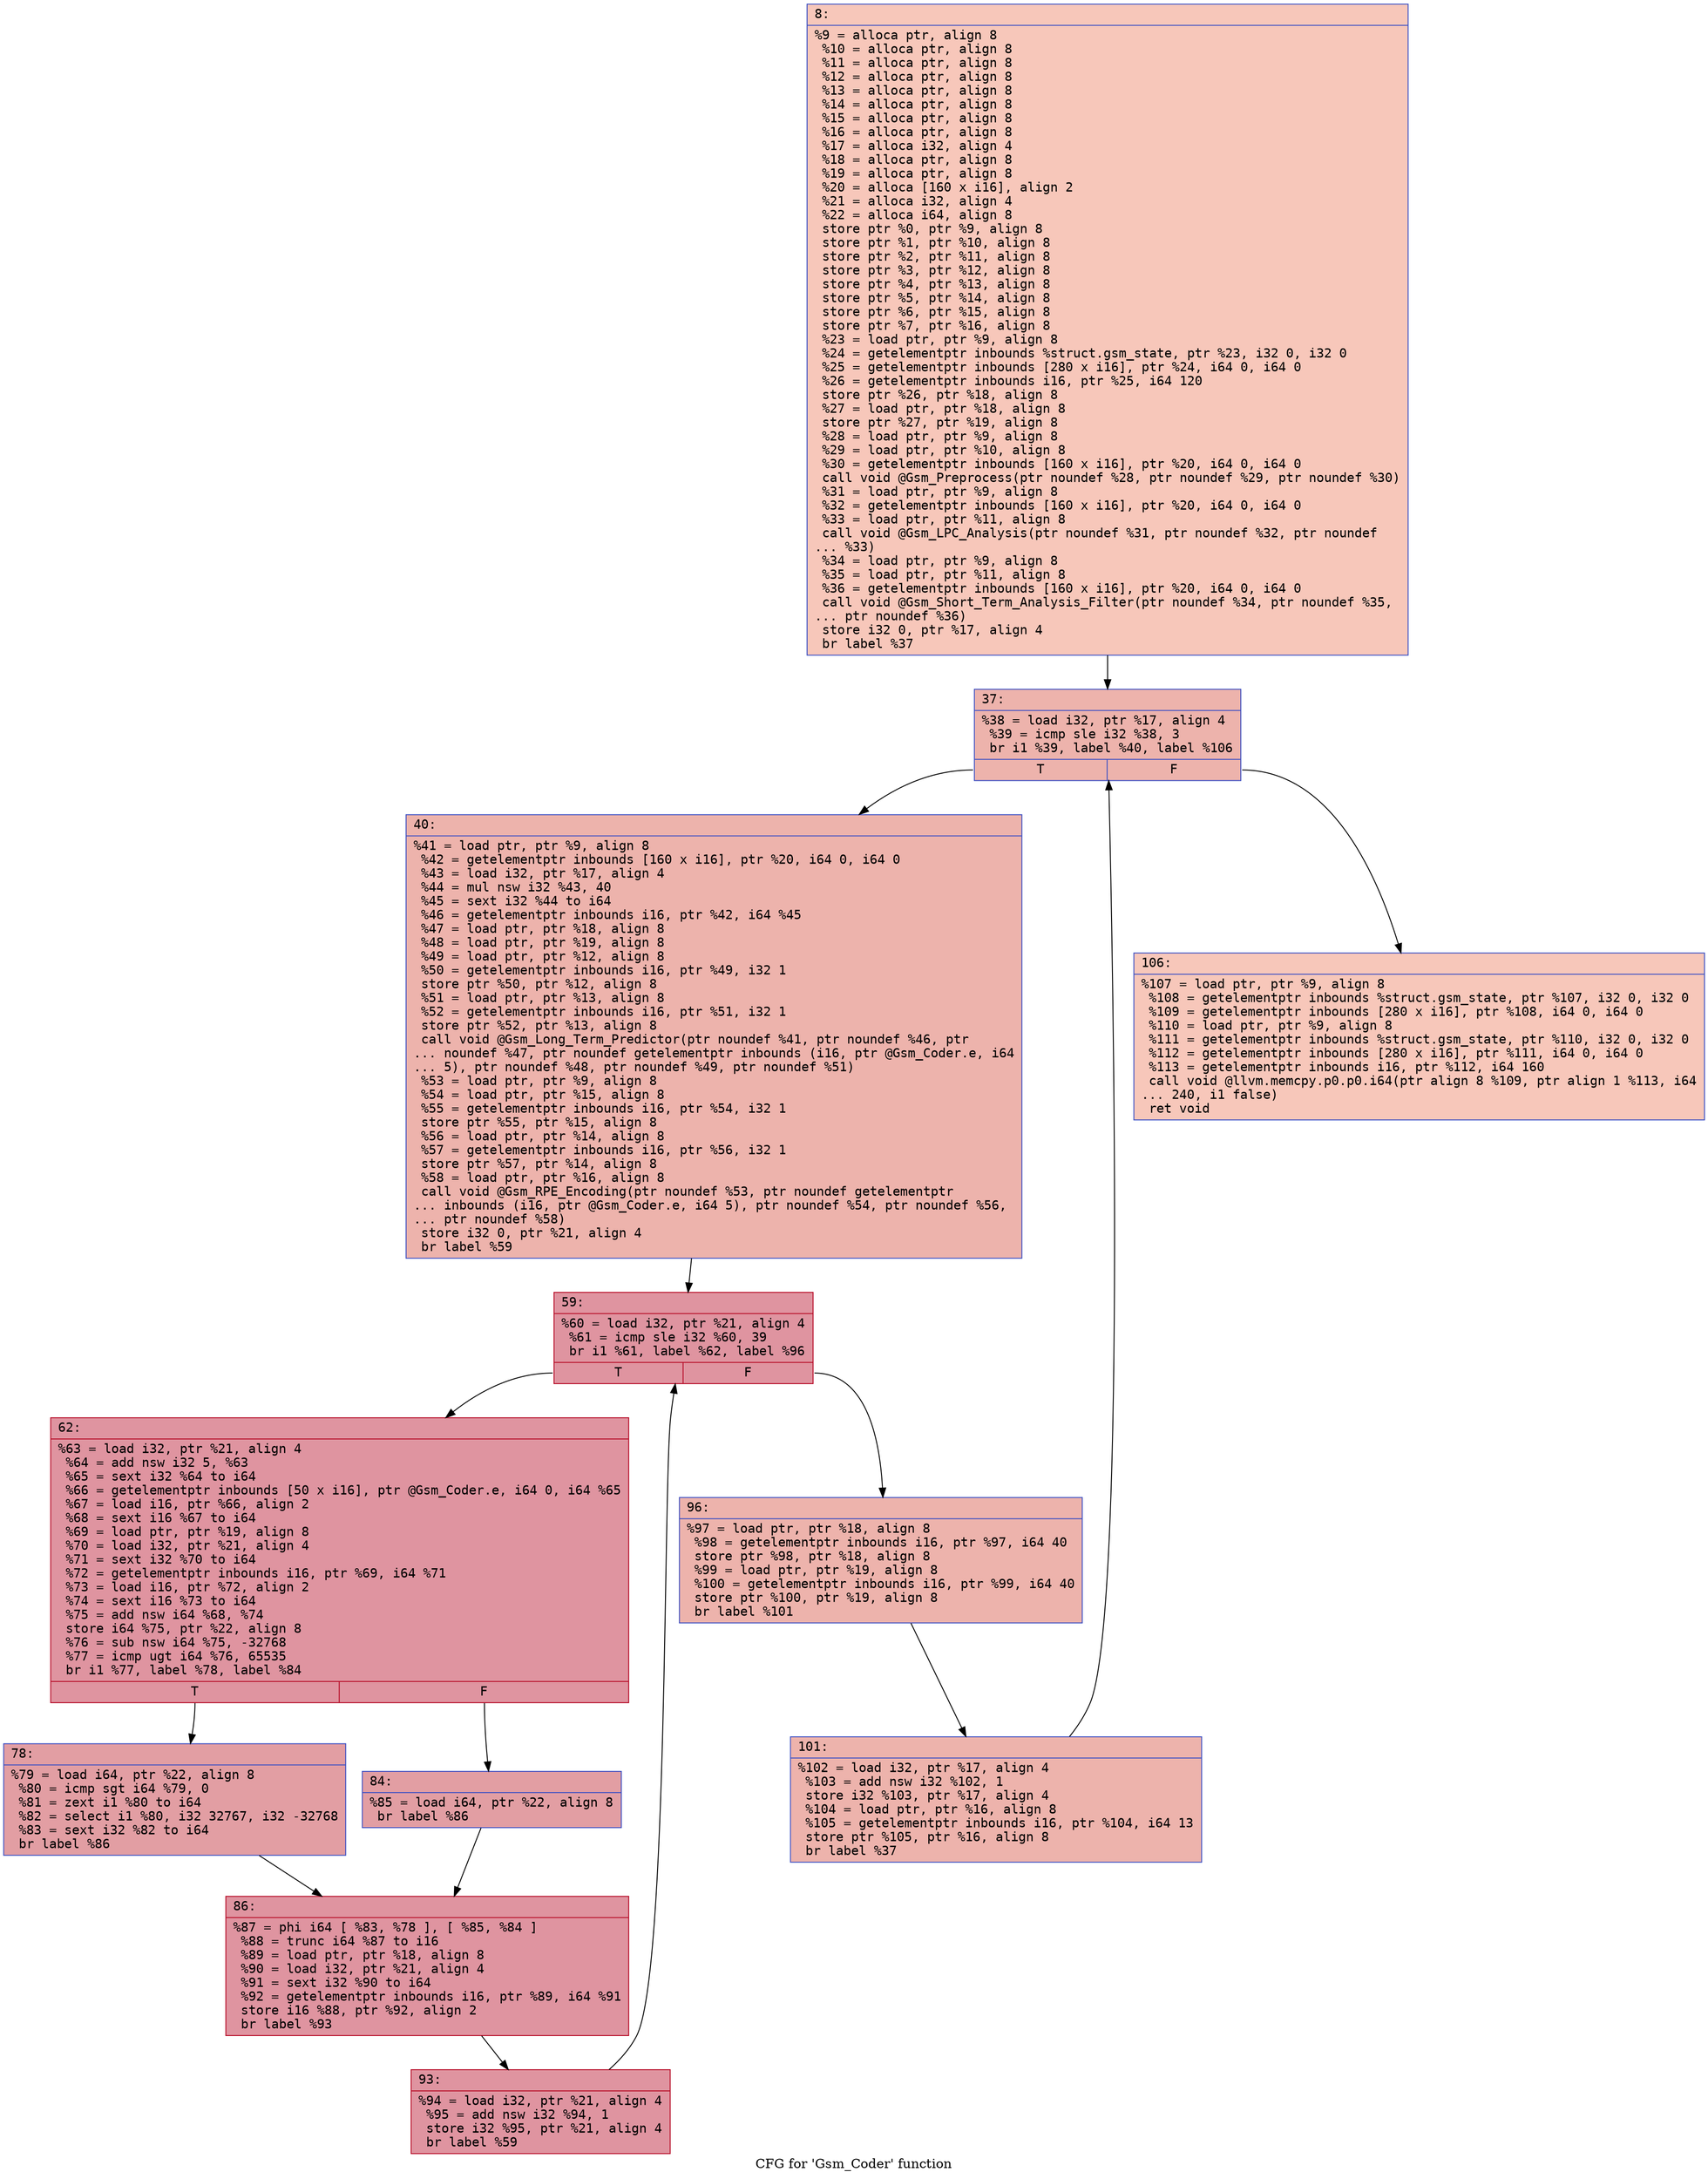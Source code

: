 digraph "CFG for 'Gsm_Coder' function" {
	label="CFG for 'Gsm_Coder' function";

	Node0x6000022d1ef0 [shape=record,color="#3d50c3ff", style=filled, fillcolor="#ec7f6370" fontname="Courier",label="{8:\l|  %9 = alloca ptr, align 8\l  %10 = alloca ptr, align 8\l  %11 = alloca ptr, align 8\l  %12 = alloca ptr, align 8\l  %13 = alloca ptr, align 8\l  %14 = alloca ptr, align 8\l  %15 = alloca ptr, align 8\l  %16 = alloca ptr, align 8\l  %17 = alloca i32, align 4\l  %18 = alloca ptr, align 8\l  %19 = alloca ptr, align 8\l  %20 = alloca [160 x i16], align 2\l  %21 = alloca i32, align 4\l  %22 = alloca i64, align 8\l  store ptr %0, ptr %9, align 8\l  store ptr %1, ptr %10, align 8\l  store ptr %2, ptr %11, align 8\l  store ptr %3, ptr %12, align 8\l  store ptr %4, ptr %13, align 8\l  store ptr %5, ptr %14, align 8\l  store ptr %6, ptr %15, align 8\l  store ptr %7, ptr %16, align 8\l  %23 = load ptr, ptr %9, align 8\l  %24 = getelementptr inbounds %struct.gsm_state, ptr %23, i32 0, i32 0\l  %25 = getelementptr inbounds [280 x i16], ptr %24, i64 0, i64 0\l  %26 = getelementptr inbounds i16, ptr %25, i64 120\l  store ptr %26, ptr %18, align 8\l  %27 = load ptr, ptr %18, align 8\l  store ptr %27, ptr %19, align 8\l  %28 = load ptr, ptr %9, align 8\l  %29 = load ptr, ptr %10, align 8\l  %30 = getelementptr inbounds [160 x i16], ptr %20, i64 0, i64 0\l  call void @Gsm_Preprocess(ptr noundef %28, ptr noundef %29, ptr noundef %30)\l  %31 = load ptr, ptr %9, align 8\l  %32 = getelementptr inbounds [160 x i16], ptr %20, i64 0, i64 0\l  %33 = load ptr, ptr %11, align 8\l  call void @Gsm_LPC_Analysis(ptr noundef %31, ptr noundef %32, ptr noundef\l... %33)\l  %34 = load ptr, ptr %9, align 8\l  %35 = load ptr, ptr %11, align 8\l  %36 = getelementptr inbounds [160 x i16], ptr %20, i64 0, i64 0\l  call void @Gsm_Short_Term_Analysis_Filter(ptr noundef %34, ptr noundef %35,\l... ptr noundef %36)\l  store i32 0, ptr %17, align 4\l  br label %37\l}"];
	Node0x6000022d1ef0 -> Node0x6000022d1f90[tooltip="8 -> 37\nProbability 100.00%" ];
	Node0x6000022d1f90 [shape=record,color="#3d50c3ff", style=filled, fillcolor="#d6524470" fontname="Courier",label="{37:\l|  %38 = load i32, ptr %17, align 4\l  %39 = icmp sle i32 %38, 3\l  br i1 %39, label %40, label %106\l|{<s0>T|<s1>F}}"];
	Node0x6000022d1f90:s0 -> Node0x6000022d1fe0[tooltip="37 -> 40\nProbability 96.88%" ];
	Node0x6000022d1f90:s1 -> Node0x6000022d22b0[tooltip="37 -> 106\nProbability 3.12%" ];
	Node0x6000022d1fe0 [shape=record,color="#3d50c3ff", style=filled, fillcolor="#d6524470" fontname="Courier",label="{40:\l|  %41 = load ptr, ptr %9, align 8\l  %42 = getelementptr inbounds [160 x i16], ptr %20, i64 0, i64 0\l  %43 = load i32, ptr %17, align 4\l  %44 = mul nsw i32 %43, 40\l  %45 = sext i32 %44 to i64\l  %46 = getelementptr inbounds i16, ptr %42, i64 %45\l  %47 = load ptr, ptr %18, align 8\l  %48 = load ptr, ptr %19, align 8\l  %49 = load ptr, ptr %12, align 8\l  %50 = getelementptr inbounds i16, ptr %49, i32 1\l  store ptr %50, ptr %12, align 8\l  %51 = load ptr, ptr %13, align 8\l  %52 = getelementptr inbounds i16, ptr %51, i32 1\l  store ptr %52, ptr %13, align 8\l  call void @Gsm_Long_Term_Predictor(ptr noundef %41, ptr noundef %46, ptr\l... noundef %47, ptr noundef getelementptr inbounds (i16, ptr @Gsm_Coder.e, i64\l... 5), ptr noundef %48, ptr noundef %49, ptr noundef %51)\l  %53 = load ptr, ptr %9, align 8\l  %54 = load ptr, ptr %15, align 8\l  %55 = getelementptr inbounds i16, ptr %54, i32 1\l  store ptr %55, ptr %15, align 8\l  %56 = load ptr, ptr %14, align 8\l  %57 = getelementptr inbounds i16, ptr %56, i32 1\l  store ptr %57, ptr %14, align 8\l  %58 = load ptr, ptr %16, align 8\l  call void @Gsm_RPE_Encoding(ptr noundef %53, ptr noundef getelementptr\l... inbounds (i16, ptr @Gsm_Coder.e, i64 5), ptr noundef %54, ptr noundef %56,\l... ptr noundef %58)\l  store i32 0, ptr %21, align 4\l  br label %59\l}"];
	Node0x6000022d1fe0 -> Node0x6000022d2030[tooltip="40 -> 59\nProbability 100.00%" ];
	Node0x6000022d2030 [shape=record,color="#b70d28ff", style=filled, fillcolor="#b70d2870" fontname="Courier",label="{59:\l|  %60 = load i32, ptr %21, align 4\l  %61 = icmp sle i32 %60, 39\l  br i1 %61, label %62, label %96\l|{<s0>T|<s1>F}}"];
	Node0x6000022d2030:s0 -> Node0x6000022d2080[tooltip="59 -> 62\nProbability 96.88%" ];
	Node0x6000022d2030:s1 -> Node0x6000022d2210[tooltip="59 -> 96\nProbability 3.12%" ];
	Node0x6000022d2080 [shape=record,color="#b70d28ff", style=filled, fillcolor="#b70d2870" fontname="Courier",label="{62:\l|  %63 = load i32, ptr %21, align 4\l  %64 = add nsw i32 5, %63\l  %65 = sext i32 %64 to i64\l  %66 = getelementptr inbounds [50 x i16], ptr @Gsm_Coder.e, i64 0, i64 %65\l  %67 = load i16, ptr %66, align 2\l  %68 = sext i16 %67 to i64\l  %69 = load ptr, ptr %19, align 8\l  %70 = load i32, ptr %21, align 4\l  %71 = sext i32 %70 to i64\l  %72 = getelementptr inbounds i16, ptr %69, i64 %71\l  %73 = load i16, ptr %72, align 2\l  %74 = sext i16 %73 to i64\l  %75 = add nsw i64 %68, %74\l  store i64 %75, ptr %22, align 8\l  %76 = sub nsw i64 %75, -32768\l  %77 = icmp ugt i64 %76, 65535\l  br i1 %77, label %78, label %84\l|{<s0>T|<s1>F}}"];
	Node0x6000022d2080:s0 -> Node0x6000022d20d0[tooltip="62 -> 78\nProbability 50.00%" ];
	Node0x6000022d2080:s1 -> Node0x6000022d2120[tooltip="62 -> 84\nProbability 50.00%" ];
	Node0x6000022d20d0 [shape=record,color="#3d50c3ff", style=filled, fillcolor="#be242e70" fontname="Courier",label="{78:\l|  %79 = load i64, ptr %22, align 8\l  %80 = icmp sgt i64 %79, 0\l  %81 = zext i1 %80 to i64\l  %82 = select i1 %80, i32 32767, i32 -32768\l  %83 = sext i32 %82 to i64\l  br label %86\l}"];
	Node0x6000022d20d0 -> Node0x6000022d2170[tooltip="78 -> 86\nProbability 100.00%" ];
	Node0x6000022d2120 [shape=record,color="#3d50c3ff", style=filled, fillcolor="#be242e70" fontname="Courier",label="{84:\l|  %85 = load i64, ptr %22, align 8\l  br label %86\l}"];
	Node0x6000022d2120 -> Node0x6000022d2170[tooltip="84 -> 86\nProbability 100.00%" ];
	Node0x6000022d2170 [shape=record,color="#b70d28ff", style=filled, fillcolor="#b70d2870" fontname="Courier",label="{86:\l|  %87 = phi i64 [ %83, %78 ], [ %85, %84 ]\l  %88 = trunc i64 %87 to i16\l  %89 = load ptr, ptr %18, align 8\l  %90 = load i32, ptr %21, align 4\l  %91 = sext i32 %90 to i64\l  %92 = getelementptr inbounds i16, ptr %89, i64 %91\l  store i16 %88, ptr %92, align 2\l  br label %93\l}"];
	Node0x6000022d2170 -> Node0x6000022d21c0[tooltip="86 -> 93\nProbability 100.00%" ];
	Node0x6000022d21c0 [shape=record,color="#b70d28ff", style=filled, fillcolor="#b70d2870" fontname="Courier",label="{93:\l|  %94 = load i32, ptr %21, align 4\l  %95 = add nsw i32 %94, 1\l  store i32 %95, ptr %21, align 4\l  br label %59\l}"];
	Node0x6000022d21c0 -> Node0x6000022d2030[tooltip="93 -> 59\nProbability 100.00%" ];
	Node0x6000022d2210 [shape=record,color="#3d50c3ff", style=filled, fillcolor="#d6524470" fontname="Courier",label="{96:\l|  %97 = load ptr, ptr %18, align 8\l  %98 = getelementptr inbounds i16, ptr %97, i64 40\l  store ptr %98, ptr %18, align 8\l  %99 = load ptr, ptr %19, align 8\l  %100 = getelementptr inbounds i16, ptr %99, i64 40\l  store ptr %100, ptr %19, align 8\l  br label %101\l}"];
	Node0x6000022d2210 -> Node0x6000022d2260[tooltip="96 -> 101\nProbability 100.00%" ];
	Node0x6000022d2260 [shape=record,color="#3d50c3ff", style=filled, fillcolor="#d6524470" fontname="Courier",label="{101:\l|  %102 = load i32, ptr %17, align 4\l  %103 = add nsw i32 %102, 1\l  store i32 %103, ptr %17, align 4\l  %104 = load ptr, ptr %16, align 8\l  %105 = getelementptr inbounds i16, ptr %104, i64 13\l  store ptr %105, ptr %16, align 8\l  br label %37\l}"];
	Node0x6000022d2260 -> Node0x6000022d1f90[tooltip="101 -> 37\nProbability 100.00%" ];
	Node0x6000022d22b0 [shape=record,color="#3d50c3ff", style=filled, fillcolor="#ec7f6370" fontname="Courier",label="{106:\l|  %107 = load ptr, ptr %9, align 8\l  %108 = getelementptr inbounds %struct.gsm_state, ptr %107, i32 0, i32 0\l  %109 = getelementptr inbounds [280 x i16], ptr %108, i64 0, i64 0\l  %110 = load ptr, ptr %9, align 8\l  %111 = getelementptr inbounds %struct.gsm_state, ptr %110, i32 0, i32 0\l  %112 = getelementptr inbounds [280 x i16], ptr %111, i64 0, i64 0\l  %113 = getelementptr inbounds i16, ptr %112, i64 160\l  call void @llvm.memcpy.p0.p0.i64(ptr align 8 %109, ptr align 1 %113, i64\l... 240, i1 false)\l  ret void\l}"];
}
